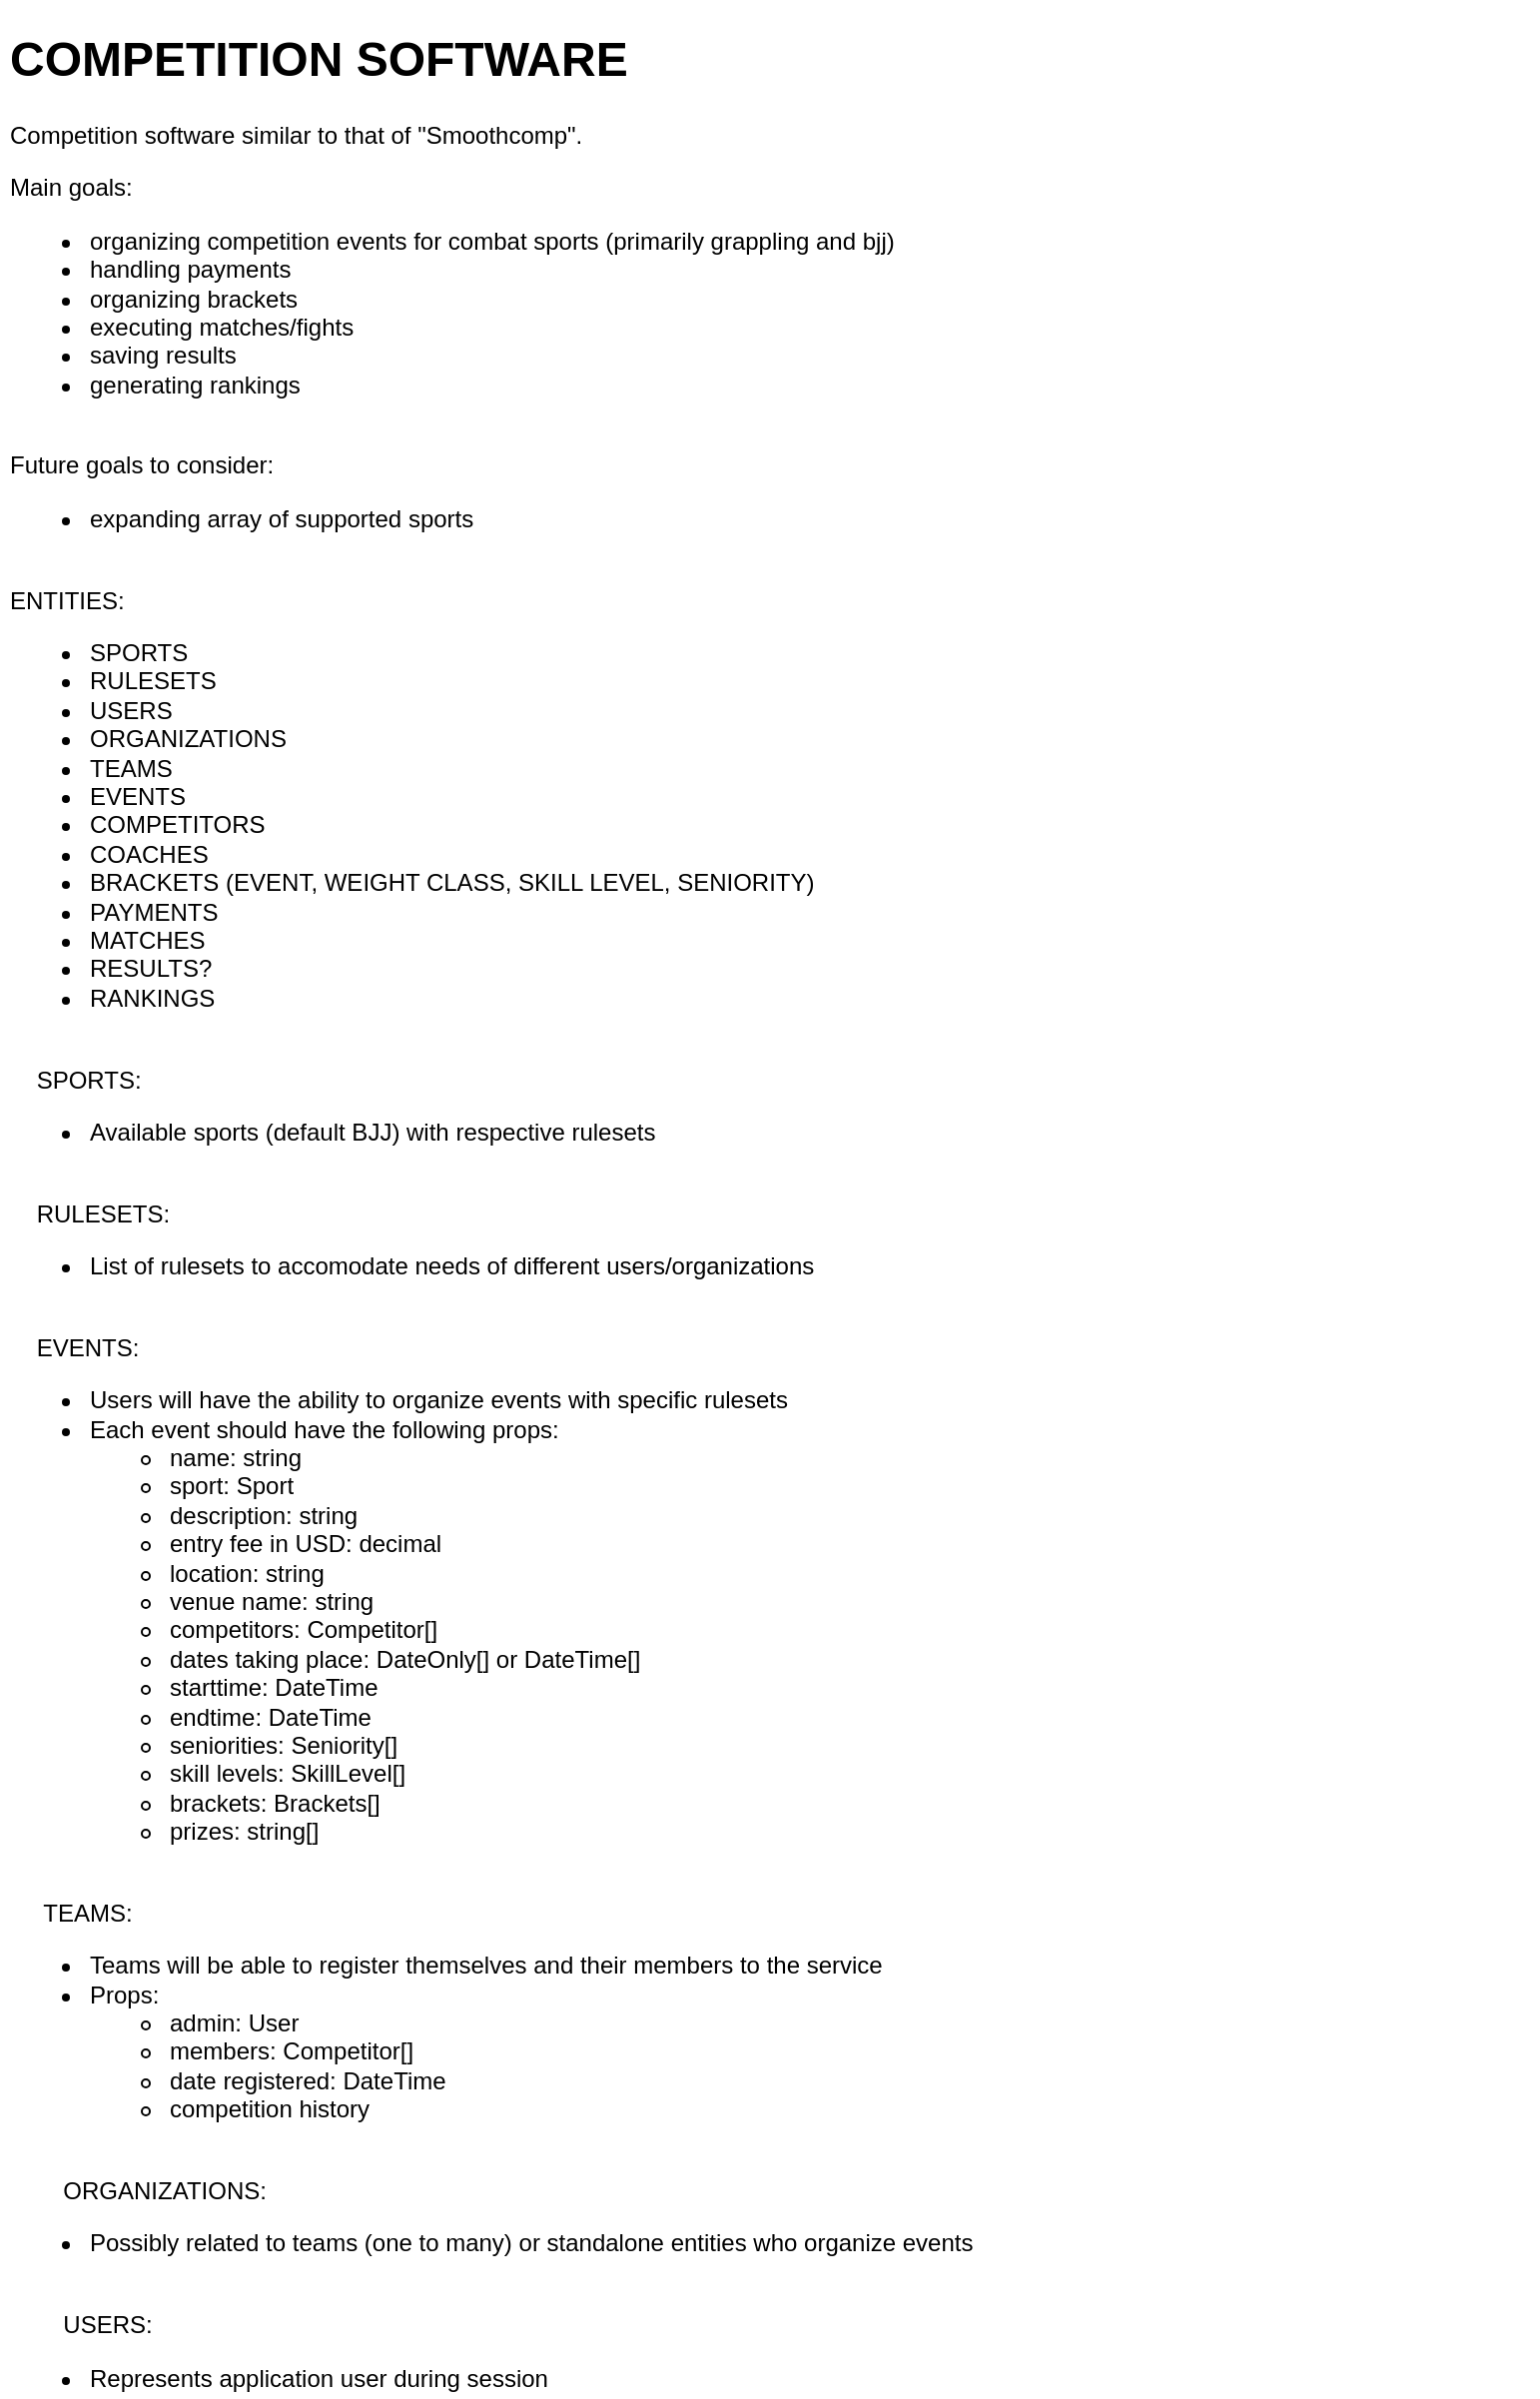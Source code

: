 <mxfile version="23.1.5" type="github">
  <diagram name="Page-1" id="zKlpec7yXTdc-DUPFT4e">
    <mxGraphModel dx="830" dy="439" grid="1" gridSize="10" guides="1" tooltips="1" connect="1" arrows="1" fold="1" page="1" pageScale="1" pageWidth="3300" pageHeight="4681" math="0" shadow="0">
      <root>
        <mxCell id="0" />
        <mxCell id="1" parent="0" />
        <mxCell id="65U46AjyC3GscZr0AH_9-2" value="&lt;h1&gt;COMPETITION SOFTWARE&lt;/h1&gt;&lt;p&gt;Competition software similar to that of &quot;Smoothcomp&quot;.&lt;/p&gt;&lt;p&gt;Main goals:&lt;/p&gt;&lt;p&gt;&lt;/p&gt;&lt;ul&gt;&lt;li&gt;organizing competition events for combat sports (primarily grappling and bjj)&lt;/li&gt;&lt;li&gt;handling payments&lt;/li&gt;&lt;li&gt;organizing brackets&lt;/li&gt;&lt;li&gt;executing matches/fights&lt;/li&gt;&lt;li&gt;saving results&lt;/li&gt;&lt;li&gt;generating rankings&lt;/li&gt;&lt;/ul&gt;&lt;br&gt;Future goals to consider:&amp;nbsp;&lt;br&gt;&lt;ul&gt;&lt;li&gt;expanding array of supported sports&lt;/li&gt;&lt;/ul&gt;&lt;div&gt;&lt;br&gt;&lt;/div&gt;&lt;div&gt;ENTITIES:&lt;/div&gt;&lt;div&gt;&lt;ul&gt;&lt;li&gt;SPORTS&lt;/li&gt;&lt;li&gt;RULESETS&lt;/li&gt;&lt;li&gt;USERS&lt;/li&gt;&lt;li&gt;ORGANIZATIONS&lt;/li&gt;&lt;li&gt;TEAMS&lt;/li&gt;&lt;li&gt;EVENTS&lt;/li&gt;&lt;li&gt;COMPETITORS&lt;/li&gt;&lt;li&gt;COACHES&lt;/li&gt;&lt;li&gt;BRACKETS (EVENT, WEIGHT CLASS, SKILL LEVEL, SENIORITY)&lt;/li&gt;&lt;li&gt;PAYMENTS&lt;/li&gt;&lt;li&gt;MATCHES&lt;/li&gt;&lt;li&gt;RESULTS?&lt;/li&gt;&lt;li&gt;RANKINGS&lt;/li&gt;&lt;/ul&gt;&lt;div&gt;&lt;span style=&quot;&quot;&gt;&lt;span style=&quot;white-space: pre;&quot;&gt;&amp;nbsp;&amp;nbsp;&amp;nbsp;&amp;nbsp;&lt;/span&gt;&lt;/span&gt;&lt;br&gt;&lt;/div&gt;&lt;/div&gt;&lt;div&gt;&lt;span style=&quot;&quot;&gt;&lt;span style=&quot;white-space: pre;&quot;&gt;&amp;nbsp;&amp;nbsp;&amp;nbsp;&amp;nbsp;&lt;/span&gt;&lt;/span&gt;SPORTS:&lt;br&gt;&lt;/div&gt;&lt;div&gt;&lt;ul&gt;&lt;li&gt;Available sports (default BJJ) with respective rulesets&lt;/li&gt;&lt;/ul&gt;&lt;div&gt;&lt;br&gt;&lt;/div&gt;&lt;/div&gt;&lt;div&gt;&lt;span style=&quot;&quot;&gt;&lt;span style=&quot;white-space: pre;&quot;&gt;&amp;nbsp;&amp;nbsp;&amp;nbsp;&amp;nbsp;&lt;/span&gt;&lt;/span&gt;RULESETS:&lt;/div&gt;&lt;div&gt;&lt;ul&gt;&lt;li&gt;&lt;span style=&quot;background-color: initial;&quot;&gt;List of rulesets to accomodate needs of different users/organizations&lt;/span&gt;&lt;/li&gt;&lt;/ul&gt;&lt;div&gt;&lt;span style=&quot;&quot;&gt;&lt;br&gt;&lt;/span&gt;&lt;/div&gt;&lt;/div&gt;&lt;div&gt;&lt;span style=&quot;&quot;&gt;&lt;span style=&quot;&quot;&gt;&lt;span style=&quot;white-space: pre;&quot;&gt;&amp;nbsp;&amp;nbsp;&amp;nbsp;&amp;nbsp;&lt;/span&gt;&lt;/span&gt;EVENTS:&lt;br&gt;&lt;/span&gt;&lt;/div&gt;&lt;div&gt;&lt;ul&gt;&lt;li&gt;&lt;span style=&quot;&quot;&gt;Users will have the ability to organize events with specific rulesets&lt;/span&gt;&lt;/li&gt;&lt;li&gt;&lt;span style=&quot;&quot;&gt;Each event should have the following props:&lt;/span&gt;&lt;/li&gt;&lt;ul&gt;&lt;li&gt;&lt;span style=&quot;&quot;&gt;name: string&lt;/span&gt;&lt;/li&gt;&lt;li&gt;&lt;span style=&quot;&quot;&gt;sport: Sport &lt;/span&gt;&lt;/li&gt;&lt;li&gt;&lt;span style=&quot;&quot;&gt;description: string&lt;/span&gt;&lt;/li&gt;&lt;li&gt;&lt;span style=&quot;&quot;&gt;entry fee in USD: decimal&lt;/span&gt;&lt;/li&gt;&lt;li&gt;&lt;span style=&quot;&quot;&gt;location: string&lt;/span&gt;&lt;/li&gt;&lt;li&gt;&lt;span style=&quot;&quot;&gt;venue name: string&lt;/span&gt;&lt;/li&gt;&lt;li&gt;&lt;span style=&quot;&quot;&gt;competitors: Competitor[]&lt;/span&gt;&lt;/li&gt;&lt;li&gt;&lt;span style=&quot;&quot;&gt;dates taking place: DateOnly[] or DateTime[]&lt;/span&gt;&lt;/li&gt;&lt;li&gt;&lt;span style=&quot;&quot;&gt;starttime: DateTime&lt;/span&gt;&lt;/li&gt;&lt;li&gt;&lt;span style=&quot;&quot;&gt;endtime: DateTime&lt;/span&gt;&lt;/li&gt;&lt;li&gt;&lt;span style=&quot;&quot;&gt;seniorities: Seniority[]&lt;/span&gt;&lt;/li&gt;&lt;li&gt;&lt;span style=&quot;&quot;&gt;skill levels: SkillLevel[]&lt;/span&gt;&lt;/li&gt;&lt;li&gt;&lt;span style=&quot;&quot;&gt;brackets: Brackets[]&lt;/span&gt;&lt;/li&gt;&lt;li&gt;&lt;span style=&quot;&quot;&gt;prizes: string[]&lt;/span&gt;&lt;/li&gt;&lt;/ul&gt;&lt;/ul&gt;&lt;div&gt;&lt;br&gt;&lt;/div&gt;&lt;/div&gt;&lt;div&gt;&amp;nbsp; &amp;nbsp; &amp;nbsp;TEAMS:&lt;/div&gt;&lt;div&gt;&lt;ul&gt;&lt;li&gt;Teams will be able to register themselves and their members to the service&lt;/li&gt;&lt;li&gt;Props:&lt;/li&gt;&lt;ul&gt;&lt;li&gt;admin: User&lt;/li&gt;&lt;li&gt;members: Competitor[]&lt;/li&gt;&lt;li&gt;date registered: DateTime&lt;/li&gt;&lt;li&gt;competition history&lt;/li&gt;&lt;/ul&gt;&lt;/ul&gt;&lt;div&gt;&lt;span style=&quot;white-space: pre;&quot;&gt;&#x9;&lt;/span&gt;&lt;br&gt;&lt;/div&gt;&lt;/div&gt;&lt;div&gt;&lt;span style=&quot;white-space: pre;&quot;&gt;&#x9;&lt;/span&gt;ORGANIZATIONS:&lt;br&gt;&lt;/div&gt;&lt;div&gt;&lt;ul&gt;&lt;li&gt;Possibly related to teams (one to many) or standalone entities who organize events&lt;/li&gt;&lt;/ul&gt;&lt;div&gt;&lt;span style=&quot;white-space: pre;&quot;&gt;&#x9;&lt;/span&gt;&lt;br&gt;&lt;/div&gt;&lt;/div&gt;&lt;div&gt;&lt;span style=&quot;white-space: pre;&quot;&gt;&#x9;&lt;/span&gt;USERS:&lt;br&gt;&lt;/div&gt;&lt;div&gt;&lt;ul&gt;&lt;li&gt;Represents application user during session&lt;/li&gt;&lt;li&gt;Props:&lt;/li&gt;&lt;ul&gt;&lt;li&gt;first name: string&lt;/li&gt;&lt;li&gt;middle name: string&lt;/li&gt;&lt;li&gt;last name: string&lt;/li&gt;&lt;li&gt;username: string&lt;/li&gt;&lt;li&gt;password: string&lt;/li&gt;&lt;li&gt;competitor: Competitor&lt;/li&gt;&lt;li&gt;coach: Coach&lt;/li&gt;&lt;/ul&gt;&lt;/ul&gt;&lt;div&gt;&lt;span style=&quot;white-space: pre;&quot;&gt;&#x9;&lt;/span&gt;&lt;br&gt;&lt;/div&gt;&lt;/div&gt;&lt;div&gt;&lt;span style=&quot;white-space: pre;&quot;&gt;&#x9;&lt;/span&gt;COMPETITORS:&lt;br&gt;&lt;/div&gt;&lt;div&gt;&lt;ul&gt;&lt;li&gt;Represents person who is able to compete at events&lt;/li&gt;&lt;li&gt;Props:&lt;/li&gt;&lt;ul&gt;&lt;li&gt;first name: string&lt;/li&gt;&lt;li&gt;middle name: string&lt;/li&gt;&lt;li&gt;last name: string&lt;/li&gt;&lt;li&gt;gender: enum&lt;/li&gt;&lt;li&gt;date of birth: DateOnly or DateTime&lt;/li&gt;&lt;li&gt;skill levels: SkillLevelEnum[]&lt;/li&gt;&lt;li&gt;teams: Team[]&lt;/li&gt;&lt;li&gt;event history: Event[]&lt;/li&gt;&lt;li&gt;registered future events: Event[]&lt;/li&gt;&lt;/ul&gt;&lt;/ul&gt;&lt;/div&gt;&lt;p&gt;&lt;/p&gt;" style="text;html=1;spacing=5;spacingTop=-20;whiteSpace=wrap;overflow=hidden;rounded=0;" parent="1" vertex="1">
          <mxGeometry x="90" y="50" width="770" height="1190" as="geometry" />
        </mxCell>
      </root>
    </mxGraphModel>
  </diagram>
</mxfile>
